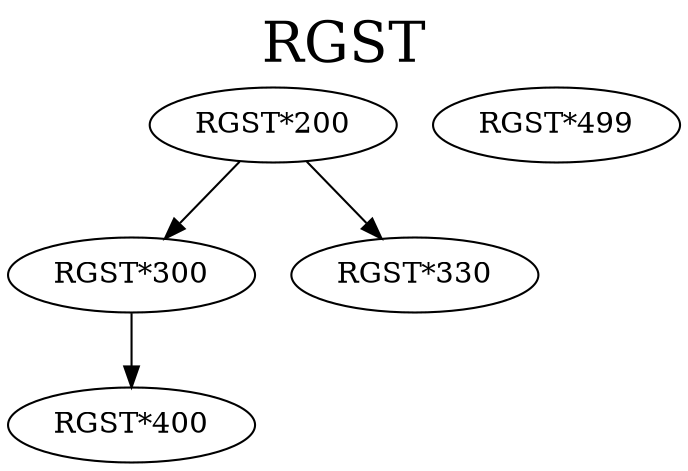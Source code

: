 digraph RGST {
labelloc = "t";
label = "RGST"
fontsize = 27;
"RGST*200"
"RGST*200" -> "RGST*300" [style=solid]
"RGST*200" -> "RGST*330" [style=solid]
"RGST*300" -> "RGST*400" [style=solid]
"RGST*499"
}

